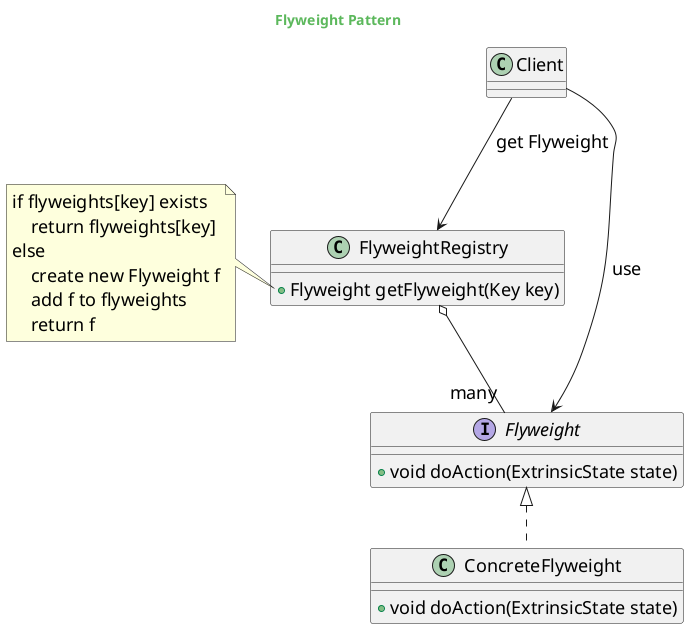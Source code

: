 @startuml
skinparam backgroundcolor transparent
skinparam classFontSize 18
skinparam noteFontSize 18
skinparam arrowFontSize 18
skinparam classAttributeFontSize 18

skinparam titleFontColor #5cb85c

Title Flyweight Pattern

interface Flyweight{
    + void doAction(ExtrinsicState state)
}

class ConcreteFlyweight implements Flyweight{
    + void doAction(ExtrinsicState state)
}

class FlyweightRegistry{
    + Flyweight getFlyweight(Key key)
}

FlyweightRegistry o-- "many" Flyweight

note left of FlyweightRegistry::getFlyweight
    if flyweights[key] exists
        return flyweights[key]
    else
        create new Flyweight f
        add f to flyweights
        return f
end note

class Client

Client --> FlyweightRegistry: get Flyweight
Client --> Flyweight: use





@enduml